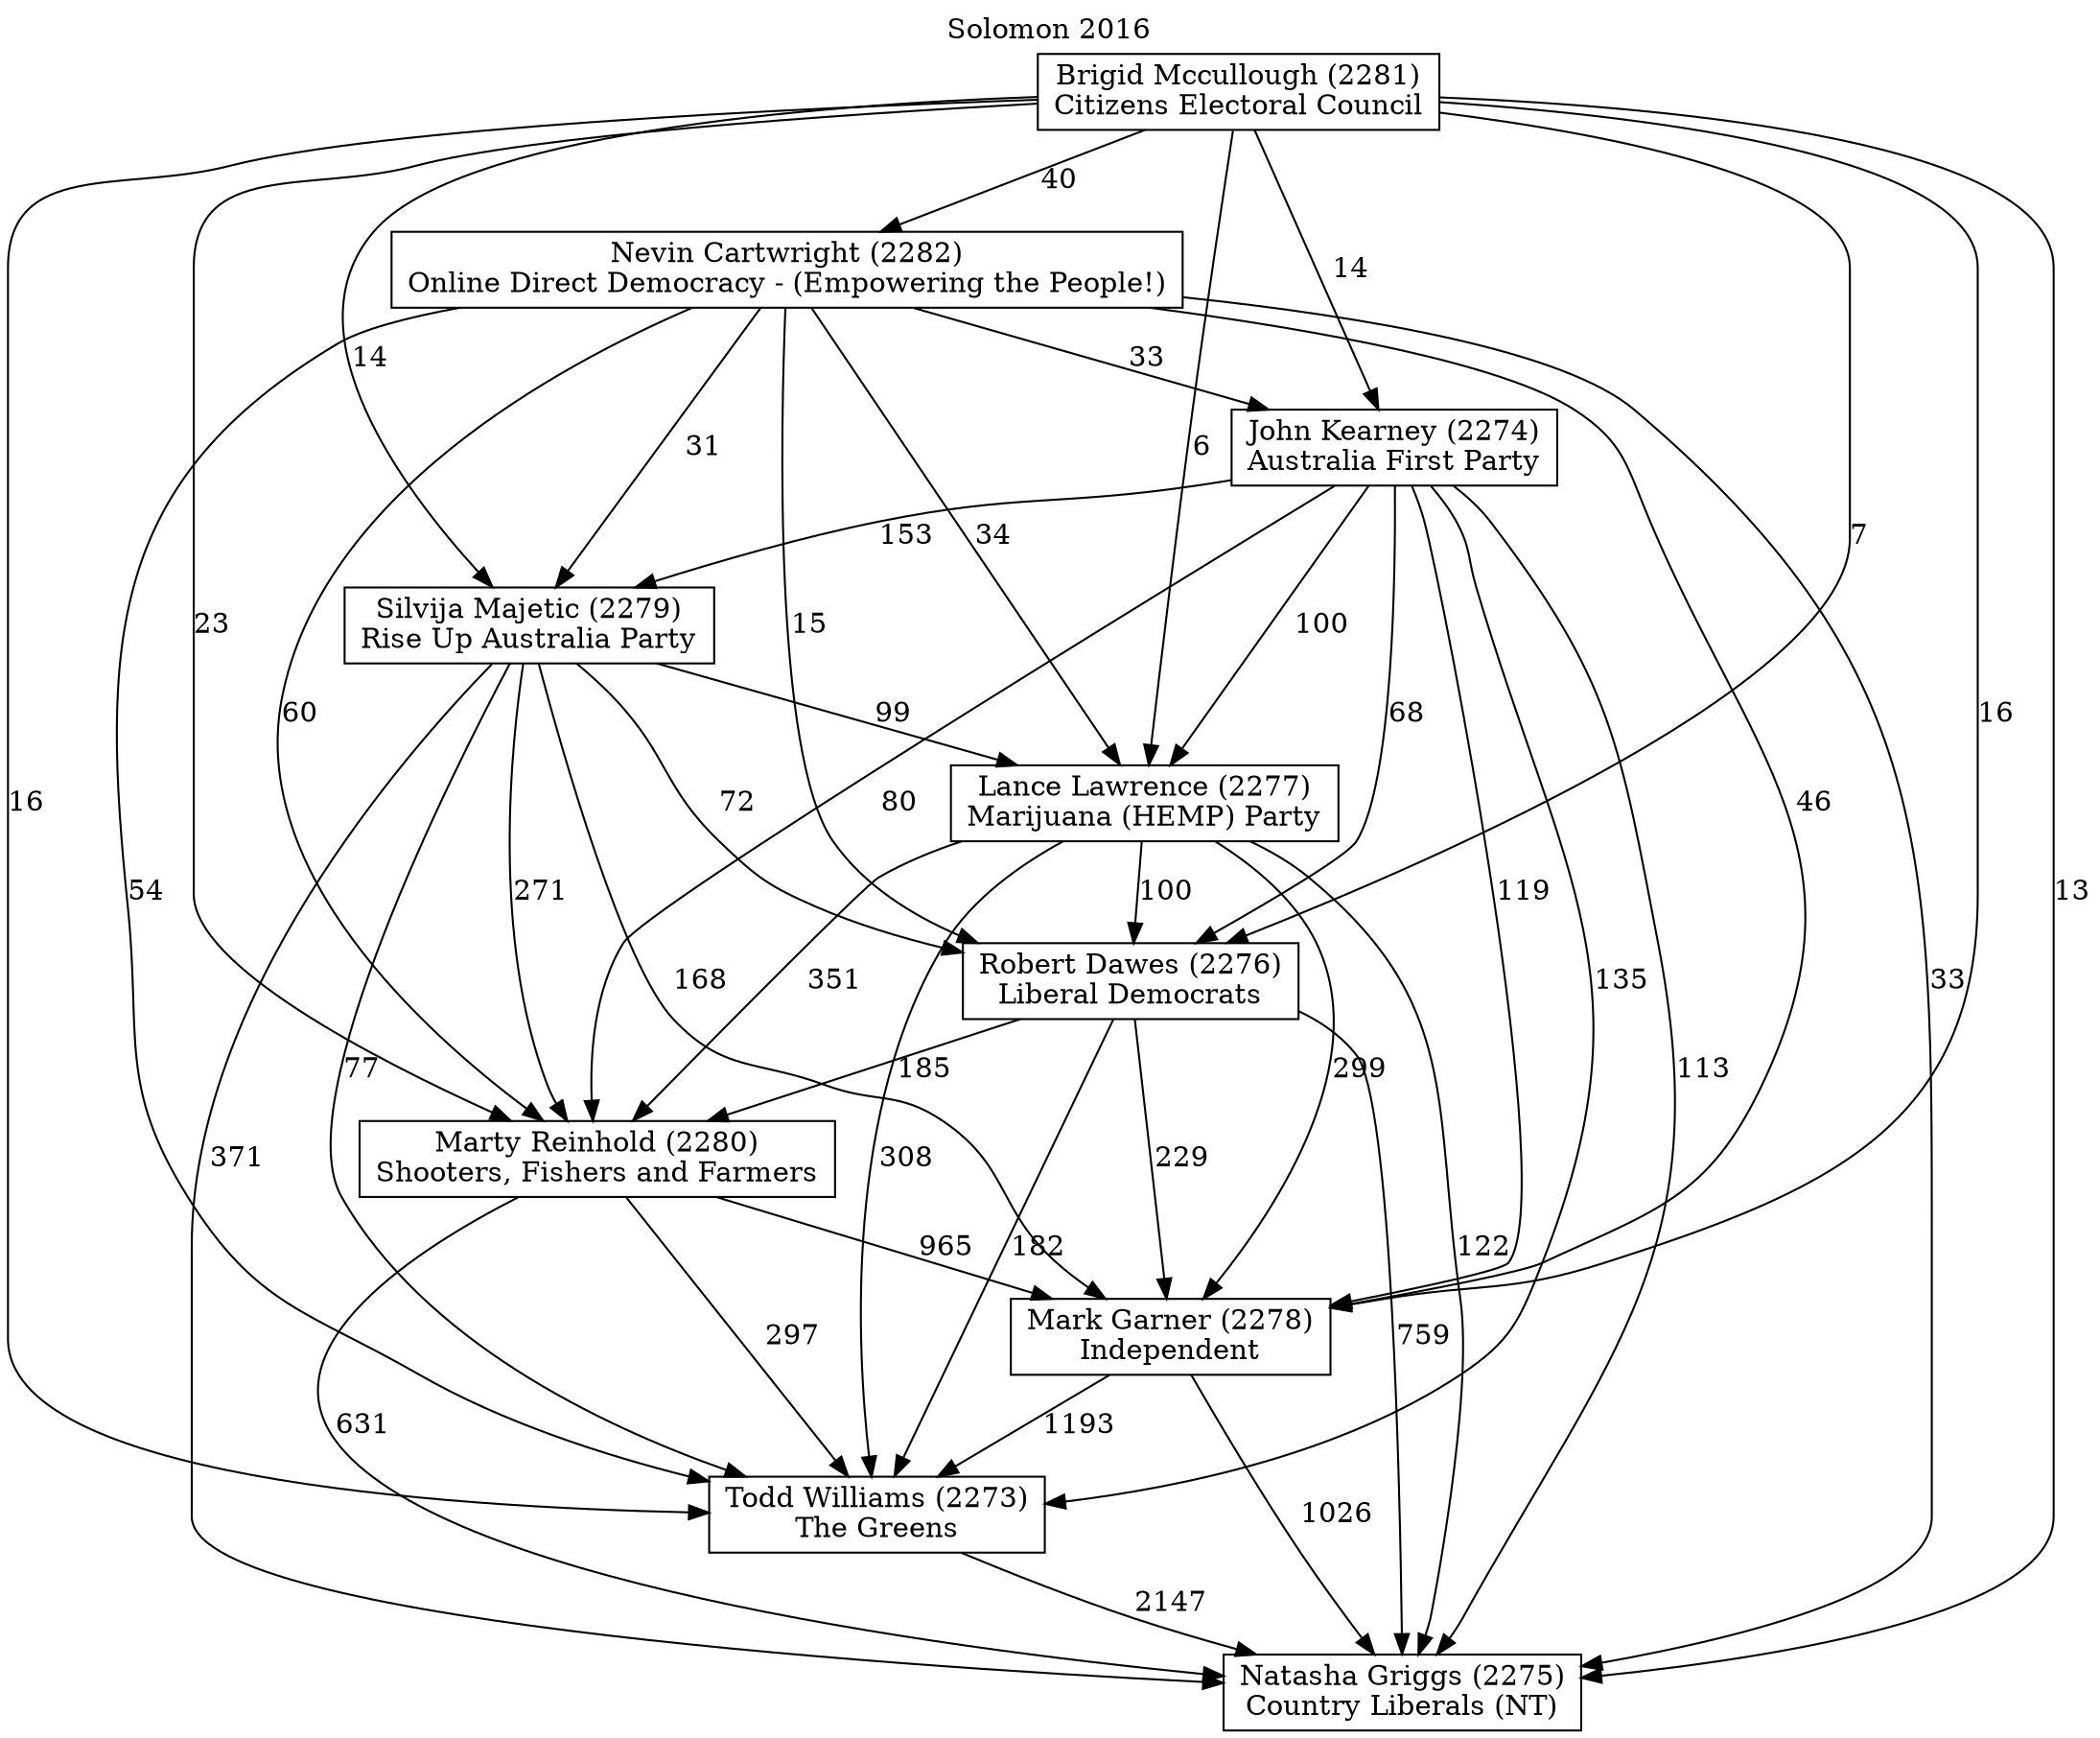 // House preference flow
digraph "Natasha Griggs (2275)_Solomon_2016" {
	graph [label="Solomon 2016" labelloc=t mclimit=10]
	node [shape=box]
	"Brigid Mccullough (2281)" [label="Brigid Mccullough (2281)
Citizens Electoral Council"]
	"John Kearney (2274)" [label="John Kearney (2274)
Australia First Party"]
	"Mark Garner (2278)" [label="Mark Garner (2278)
Independent"]
	"Todd Williams (2273)" [label="Todd Williams (2273)
The Greens"]
	"Silvija Majetic (2279)" [label="Silvija Majetic (2279)
Rise Up Australia Party"]
	"Robert Dawes (2276)" [label="Robert Dawes (2276)
Liberal Democrats"]
	"Lance Lawrence (2277)" [label="Lance Lawrence (2277)
Marijuana (HEMP) Party"]
	"Marty Reinhold (2280)" [label="Marty Reinhold (2280)
Shooters, Fishers and Farmers"]
	"Natasha Griggs (2275)" [label="Natasha Griggs (2275)
Country Liberals (NT)"]
	"Nevin Cartwright (2282)" [label="Nevin Cartwright (2282)
Online Direct Democracy - (Empowering the People!)"]
	"Nevin Cartwright (2282)" -> "Marty Reinhold (2280)" [label=60]
	"John Kearney (2274)" -> "Natasha Griggs (2275)" [label=113]
	"Nevin Cartwright (2282)" -> "Todd Williams (2273)" [label=54]
	"Brigid Mccullough (2281)" -> "Natasha Griggs (2275)" [label=13]
	"Lance Lawrence (2277)" -> "Todd Williams (2273)" [label=308]
	"Lance Lawrence (2277)" -> "Robert Dawes (2276)" [label=100]
	"Marty Reinhold (2280)" -> "Natasha Griggs (2275)" [label=631]
	"Nevin Cartwright (2282)" -> "Mark Garner (2278)" [label=46]
	"Marty Reinhold (2280)" -> "Todd Williams (2273)" [label=297]
	"Silvija Majetic (2279)" -> "Todd Williams (2273)" [label=77]
	"Todd Williams (2273)" -> "Natasha Griggs (2275)" [label=2147]
	"John Kearney (2274)" -> "Lance Lawrence (2277)" [label=100]
	"John Kearney (2274)" -> "Marty Reinhold (2280)" [label=80]
	"John Kearney (2274)" -> "Mark Garner (2278)" [label=119]
	"Robert Dawes (2276)" -> "Natasha Griggs (2275)" [label=759]
	"Nevin Cartwright (2282)" -> "Natasha Griggs (2275)" [label=33]
	"Robert Dawes (2276)" -> "Todd Williams (2273)" [label=182]
	"Brigid Mccullough (2281)" -> "Robert Dawes (2276)" [label=7]
	"Brigid Mccullough (2281)" -> "Mark Garner (2278)" [label=16]
	"Brigid Mccullough (2281)" -> "Silvija Majetic (2279)" [label=14]
	"Brigid Mccullough (2281)" -> "Lance Lawrence (2277)" [label=6]
	"Marty Reinhold (2280)" -> "Mark Garner (2278)" [label=965]
	"Silvija Majetic (2279)" -> "Lance Lawrence (2277)" [label=99]
	"Brigid Mccullough (2281)" -> "Marty Reinhold (2280)" [label=23]
	"Nevin Cartwright (2282)" -> "Lance Lawrence (2277)" [label=34]
	"Silvija Majetic (2279)" -> "Natasha Griggs (2275)" [label=371]
	"Brigid Mccullough (2281)" -> "Todd Williams (2273)" [label=16]
	"Silvija Majetic (2279)" -> "Marty Reinhold (2280)" [label=271]
	"Nevin Cartwright (2282)" -> "Silvija Majetic (2279)" [label=31]
	"John Kearney (2274)" -> "Silvija Majetic (2279)" [label=153]
	"Mark Garner (2278)" -> "Todd Williams (2273)" [label=1193]
	"Nevin Cartwright (2282)" -> "Robert Dawes (2276)" [label=15]
	"Mark Garner (2278)" -> "Natasha Griggs (2275)" [label=1026]
	"Nevin Cartwright (2282)" -> "John Kearney (2274)" [label=33]
	"Lance Lawrence (2277)" -> "Marty Reinhold (2280)" [label=351]
	"Silvija Majetic (2279)" -> "Mark Garner (2278)" [label=168]
	"John Kearney (2274)" -> "Todd Williams (2273)" [label=135]
	"Silvija Majetic (2279)" -> "Robert Dawes (2276)" [label=72]
	"John Kearney (2274)" -> "Robert Dawes (2276)" [label=68]
	"Lance Lawrence (2277)" -> "Mark Garner (2278)" [label=299]
	"Brigid Mccullough (2281)" -> "John Kearney (2274)" [label=14]
	"Robert Dawes (2276)" -> "Marty Reinhold (2280)" [label=185]
	"Brigid Mccullough (2281)" -> "Nevin Cartwright (2282)" [label=40]
	"Lance Lawrence (2277)" -> "Natasha Griggs (2275)" [label=122]
	"Robert Dawes (2276)" -> "Mark Garner (2278)" [label=229]
}
